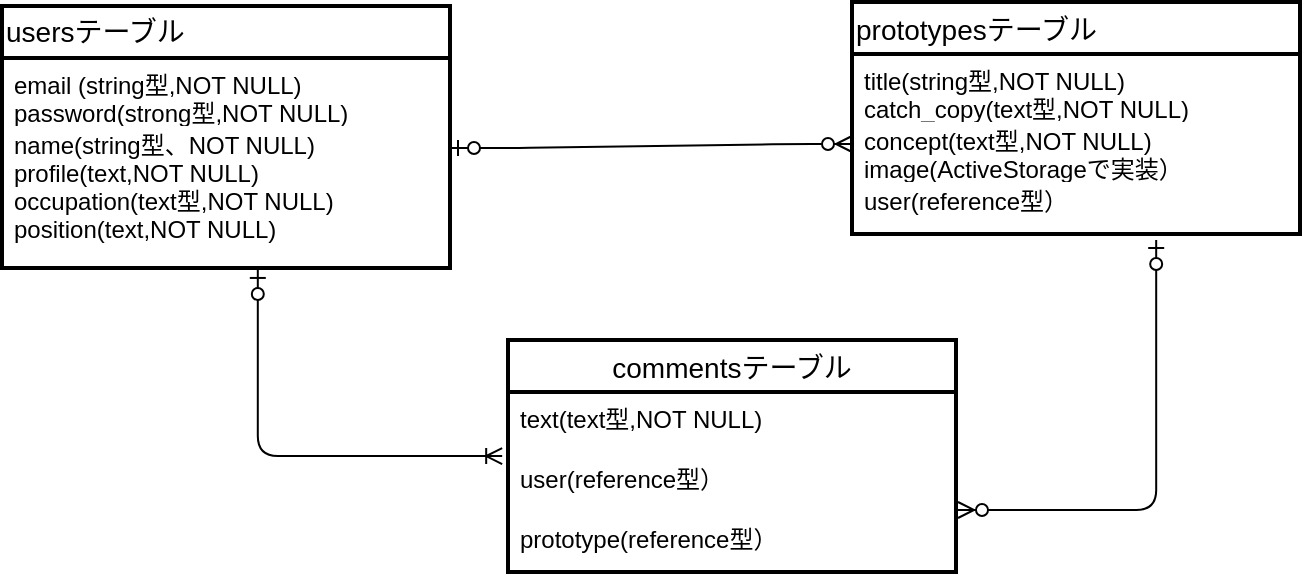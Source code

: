 <mxfile version="13.10.0" type="embed">
    <diagram id="cXgQ-HQlAgRO-VznPFXi" name="ページ1">
        <mxGraphModel dx="1539" dy="1504" grid="0" gridSize="10" guides="0" tooltips="1" connect="0" arrows="1" fold="1" page="1" pageScale="1" pageWidth="850" pageHeight="1100" math="0" shadow="0">
            <root>
                <mxCell id="0"/>
                <mxCell id="1" parent="0"/>
                <mxCell id="48" value="usersテーブル" style="swimlane;fontStyle=0;childLayout=stackLayout;horizontal=1;startSize=26;horizontalStack=0;resizeParent=1;resizeParentMax=0;resizeLast=0;collapsible=1;marginBottom=0;align=left;fontSize=14;strokeWidth=2;direction=east;whiteSpace=wrap;" vertex="1" parent="1">
                    <mxGeometry x="-704" y="-427" width="224" height="131" as="geometry"/>
                </mxCell>
                <mxCell id="49" value="email (string型,NOT NULL)&#10;password(strong型,NOT NULL)&#10;" style="text;strokeColor=none;fillColor=none;spacingLeft=4;spacingRight=4;overflow=hidden;rotatable=0;points=[[0,0.5],[1,0.5]];portConstraint=eastwest;fontSize=12;" vertex="1" parent="48">
                    <mxGeometry y="26" width="224" height="30" as="geometry"/>
                </mxCell>
                <mxCell id="51" value="name(string型、NOT NULL)&#10;profile(text,NOT NULL)&#10;occupation(text型,NOT NULL)&#10;position(text,NOT NULL)" style="text;strokeColor=none;fillColor=none;spacingLeft=4;spacingRight=4;overflow=hidden;rotatable=0;points=[[0,0.5],[1,0.5]];portConstraint=eastwest;fontSize=12;" vertex="1" parent="48">
                    <mxGeometry y="56" width="224" height="75" as="geometry"/>
                </mxCell>
                <mxCell id="52" value="prototypesテーブル" style="swimlane;fontStyle=0;childLayout=stackLayout;horizontal=1;startSize=26;horizontalStack=0;resizeParent=1;resizeParentMax=0;resizeLast=0;collapsible=1;marginBottom=0;align=left;fontSize=14;strokeWidth=2;direction=east;" vertex="1" parent="1">
                    <mxGeometry x="-279" y="-429" width="224" height="116" as="geometry"/>
                </mxCell>
                <mxCell id="53" value="title(string型,NOT NULL)&#10;catch_copy(text型,NOT NULL)&#10;" style="text;strokeColor=none;fillColor=none;spacingLeft=4;spacingRight=4;overflow=hidden;rotatable=0;points=[[0,0.5],[1,0.5]];portConstraint=eastwest;fontSize=12;" vertex="1" parent="52">
                    <mxGeometry y="26" width="224" height="30" as="geometry"/>
                </mxCell>
                <mxCell id="54" value="concept(text型,NOT NULL)&#10;image(ActiveStorageで実装）" style="text;strokeColor=none;fillColor=none;spacingLeft=4;spacingRight=4;overflow=hidden;rotatable=0;points=[[0,0.5],[1,0.5]];portConstraint=eastwest;fontSize=12;" vertex="1" parent="52">
                    <mxGeometry y="56" width="224" height="30" as="geometry"/>
                </mxCell>
                <mxCell id="55" value="user(reference型）" style="text;strokeColor=none;fillColor=none;spacingLeft=4;spacingRight=4;overflow=hidden;rotatable=0;points=[[0,0.5],[1,0.5]];portConstraint=eastwest;fontSize=12;" vertex="1" parent="52">
                    <mxGeometry y="86" width="224" height="30" as="geometry"/>
                </mxCell>
                <mxCell id="60" value="" style="edgeStyle=entityRelationEdgeStyle;fontSize=12;html=1;endArrow=ERzeroToMany;startArrow=ERzeroToOne;exitX=1;exitY=0.5;exitDx=0;exitDy=0;entryX=0;entryY=0.5;entryDx=0;entryDy=0;" edge="1" parent="1" target="54">
                    <mxGeometry width="100" height="100" relative="1" as="geometry">
                        <mxPoint x="-480" y="-356" as="sourcePoint"/>
                        <mxPoint x="-304" y="-287" as="targetPoint"/>
                    </mxGeometry>
                </mxCell>
                <mxCell id="63" value="commentsテーブル" style="swimlane;fontStyle=0;childLayout=stackLayout;horizontal=1;startSize=26;horizontalStack=0;resizeParent=1;resizeParentMax=0;resizeLast=0;collapsible=1;marginBottom=0;align=center;fontSize=14;strokeWidth=2;direction=east;" vertex="1" parent="1">
                    <mxGeometry x="-451" y="-260" width="224" height="116" as="geometry"/>
                </mxCell>
                <mxCell id="64" value="text(text型,NOT NULL)" style="text;strokeColor=none;fillColor=none;spacingLeft=4;spacingRight=4;overflow=hidden;rotatable=0;points=[[0,0.5],[1,0.5]];portConstraint=eastwest;fontSize=12;" vertex="1" parent="63">
                    <mxGeometry y="26" width="224" height="30" as="geometry"/>
                </mxCell>
                <mxCell id="65" value="user(reference型）" style="text;strokeColor=none;fillColor=none;spacingLeft=4;spacingRight=4;overflow=hidden;rotatable=0;points=[[0,0.5],[1,0.5]];portConstraint=eastwest;fontSize=12;" vertex="1" parent="63">
                    <mxGeometry y="56" width="224" height="30" as="geometry"/>
                </mxCell>
                <mxCell id="66" value="prototype(reference型）" style="text;strokeColor=none;fillColor=none;spacingLeft=4;spacingRight=4;overflow=hidden;rotatable=0;points=[[0,0.5],[1,0.5]];portConstraint=eastwest;fontSize=12;" vertex="1" parent="63">
                    <mxGeometry y="86" width="224" height="30" as="geometry"/>
                </mxCell>
                <mxCell id="76" value="" style="edgeStyle=orthogonalEdgeStyle;fontSize=12;html=1;endArrow=ERoneToMany;startArrow=ERzeroToOne;entryX=-0.013;entryY=0.067;entryDx=0;entryDy=0;entryPerimeter=0;exitX=0.571;exitY=1.013;exitDx=0;exitDy=0;exitPerimeter=0;" edge="1" parent="1" source="51" target="65">
                    <mxGeometry width="100" height="100" relative="1" as="geometry">
                        <mxPoint x="-576" y="-283" as="sourcePoint"/>
                        <mxPoint x="-526" y="-199" as="targetPoint"/>
                        <Array as="points">
                            <mxPoint x="-576" y="-202"/>
                        </Array>
                    </mxGeometry>
                </mxCell>
                <mxCell id="75" value="" style="edgeStyle=orthogonalEdgeStyle;fontSize=12;html=1;endArrow=ERzeroToMany;startArrow=ERzeroToOne;exitX=0.679;exitY=1.1;exitDx=0;exitDy=0;exitPerimeter=0;" edge="1" parent="1" source="55">
                    <mxGeometry width="100" height="100" relative="1" as="geometry">
                        <mxPoint x="-126" y="-270" as="sourcePoint"/>
                        <mxPoint x="-226" y="-175" as="targetPoint"/>
                        <Array as="points">
                            <mxPoint x="-127" y="-175"/>
                        </Array>
                    </mxGeometry>
                </mxCell>
            </root>
        </mxGraphModel>
    </diagram>
</mxfile>